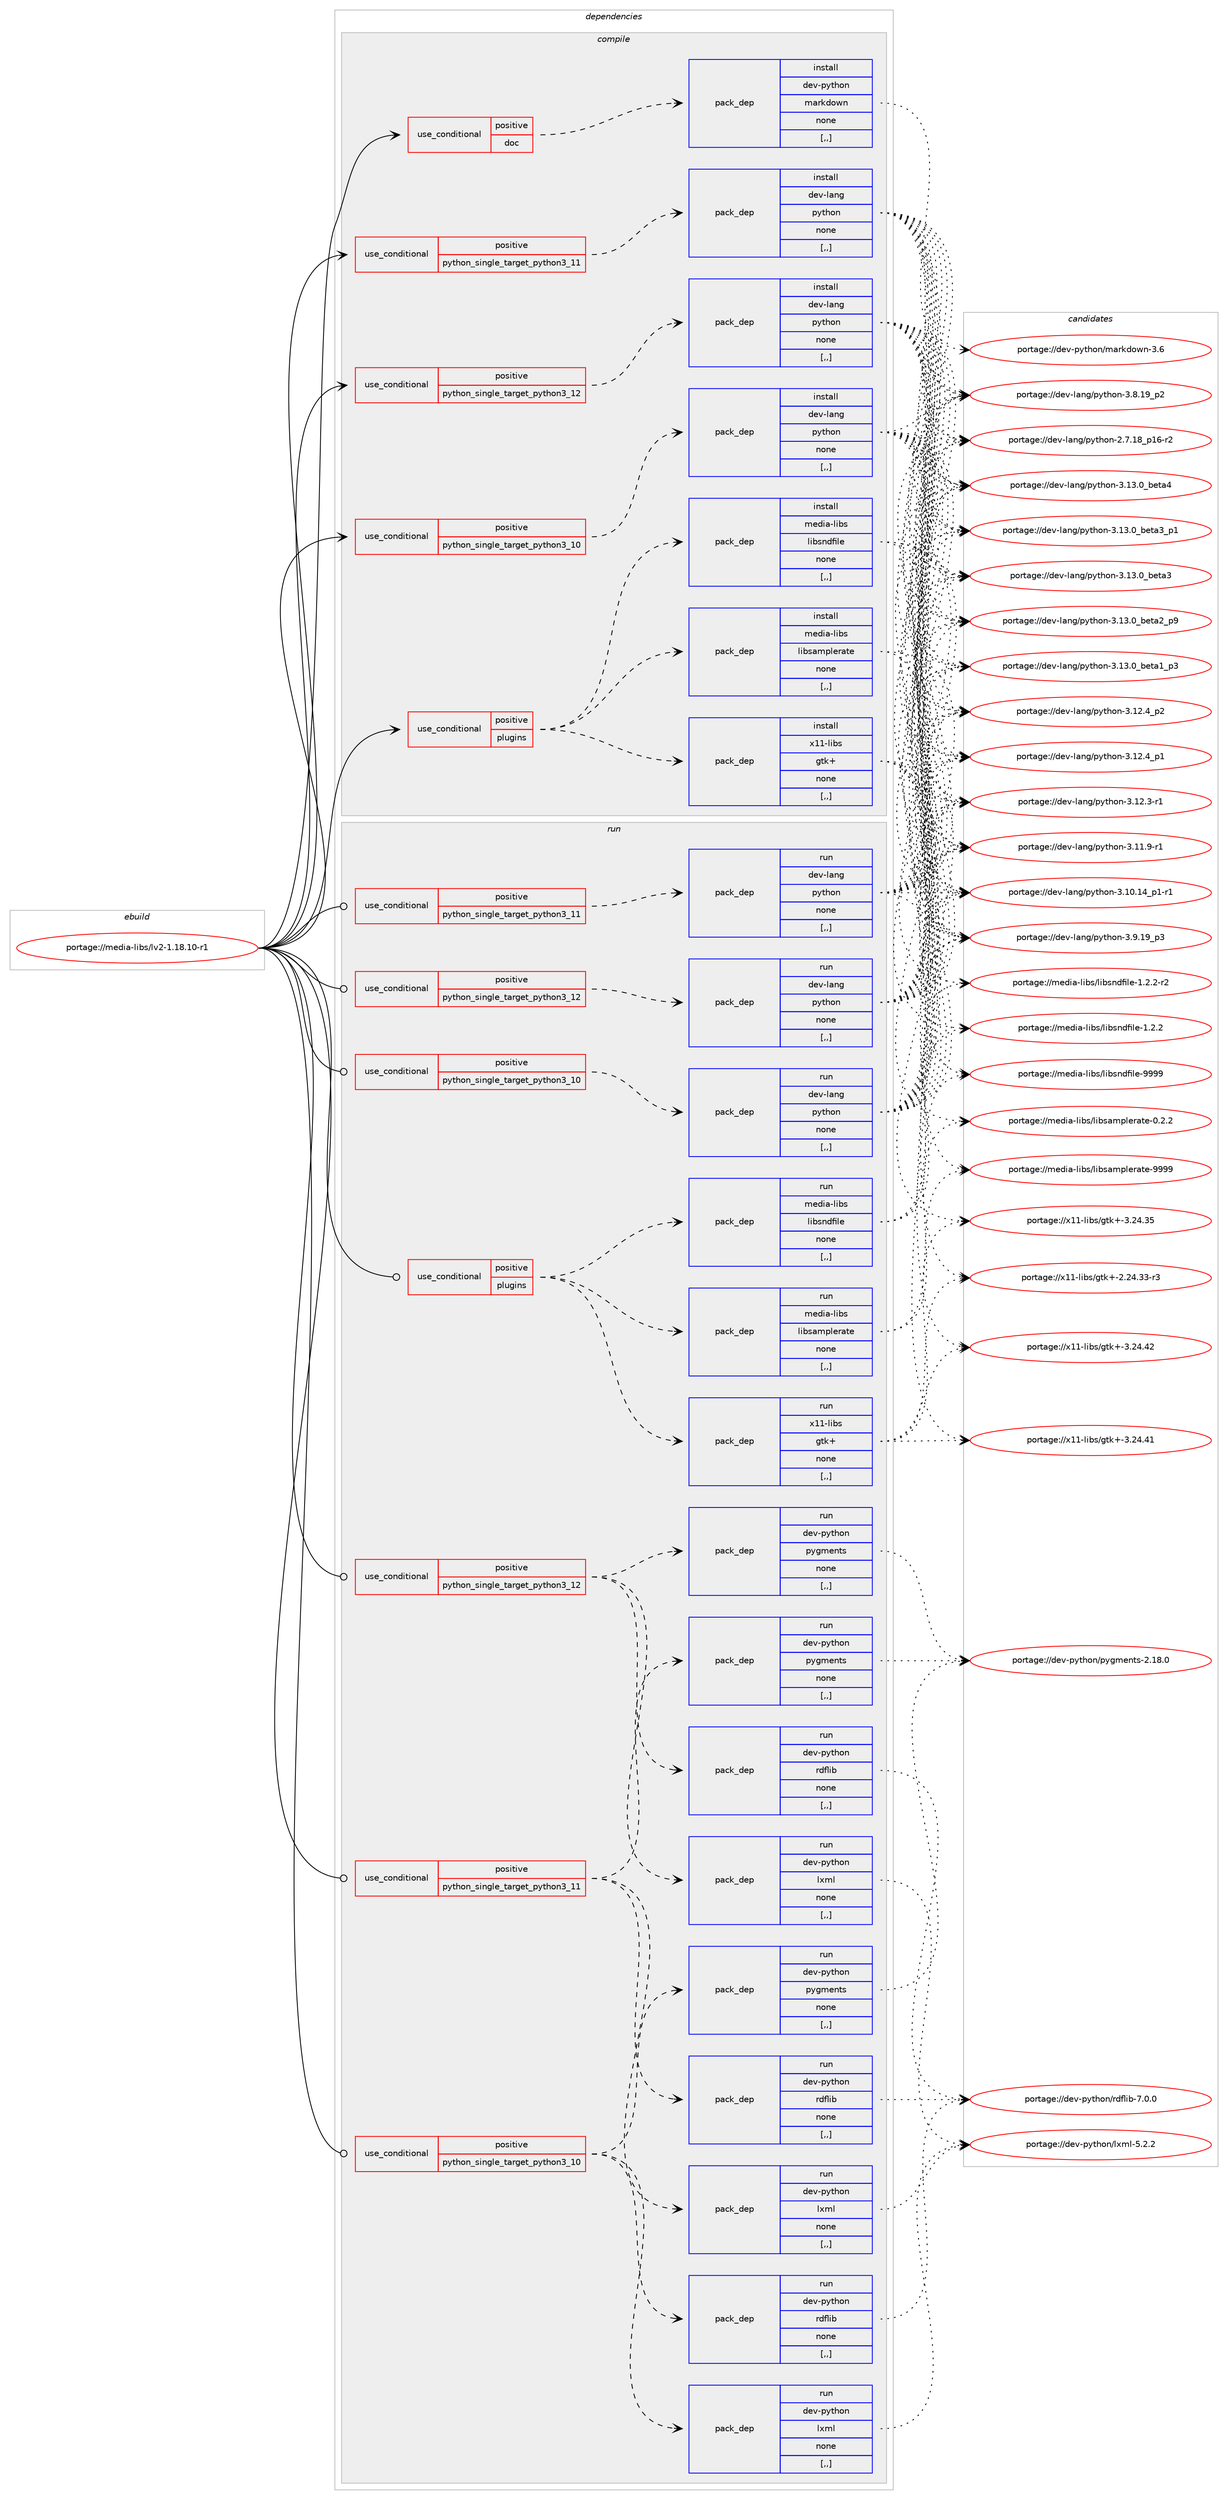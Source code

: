 digraph prolog {

# *************
# Graph options
# *************

newrank=true;
concentrate=true;
compound=true;
graph [rankdir=LR,fontname=Helvetica,fontsize=10,ranksep=1.5];#, ranksep=2.5, nodesep=0.2];
edge  [arrowhead=vee];
node  [fontname=Helvetica,fontsize=10];

# **********
# The ebuild
# **********

subgraph cluster_leftcol {
color=gray;
label=<<i>ebuild</i>>;
id [label="portage://media-libs/lv2-1.18.10-r1", color=red, width=4, href="../media-libs/lv2-1.18.10-r1.svg"];
}

# ****************
# The dependencies
# ****************

subgraph cluster_midcol {
color=gray;
label=<<i>dependencies</i>>;
subgraph cluster_compile {
fillcolor="#eeeeee";
style=filled;
label=<<i>compile</i>>;
subgraph cond76411 {
dependency302058 [label=<<TABLE BORDER="0" CELLBORDER="1" CELLSPACING="0" CELLPADDING="4"><TR><TD ROWSPAN="3" CELLPADDING="10">use_conditional</TD></TR><TR><TD>positive</TD></TR><TR><TD>doc</TD></TR></TABLE>>, shape=none, color=red];
subgraph pack223282 {
dependency302059 [label=<<TABLE BORDER="0" CELLBORDER="1" CELLSPACING="0" CELLPADDING="4" WIDTH="220"><TR><TD ROWSPAN="6" CELLPADDING="30">pack_dep</TD></TR><TR><TD WIDTH="110">install</TD></TR><TR><TD>dev-python</TD></TR><TR><TD>markdown</TD></TR><TR><TD>none</TD></TR><TR><TD>[,,]</TD></TR></TABLE>>, shape=none, color=blue];
}
dependency302058:e -> dependency302059:w [weight=20,style="dashed",arrowhead="vee"];
}
id:e -> dependency302058:w [weight=20,style="solid",arrowhead="vee"];
subgraph cond76412 {
dependency302060 [label=<<TABLE BORDER="0" CELLBORDER="1" CELLSPACING="0" CELLPADDING="4"><TR><TD ROWSPAN="3" CELLPADDING="10">use_conditional</TD></TR><TR><TD>positive</TD></TR><TR><TD>plugins</TD></TR></TABLE>>, shape=none, color=red];
subgraph pack223283 {
dependency302061 [label=<<TABLE BORDER="0" CELLBORDER="1" CELLSPACING="0" CELLPADDING="4" WIDTH="220"><TR><TD ROWSPAN="6" CELLPADDING="30">pack_dep</TD></TR><TR><TD WIDTH="110">install</TD></TR><TR><TD>media-libs</TD></TR><TR><TD>libsamplerate</TD></TR><TR><TD>none</TD></TR><TR><TD>[,,]</TD></TR></TABLE>>, shape=none, color=blue];
}
dependency302060:e -> dependency302061:w [weight=20,style="dashed",arrowhead="vee"];
subgraph pack223284 {
dependency302062 [label=<<TABLE BORDER="0" CELLBORDER="1" CELLSPACING="0" CELLPADDING="4" WIDTH="220"><TR><TD ROWSPAN="6" CELLPADDING="30">pack_dep</TD></TR><TR><TD WIDTH="110">install</TD></TR><TR><TD>media-libs</TD></TR><TR><TD>libsndfile</TD></TR><TR><TD>none</TD></TR><TR><TD>[,,]</TD></TR></TABLE>>, shape=none, color=blue];
}
dependency302060:e -> dependency302062:w [weight=20,style="dashed",arrowhead="vee"];
subgraph pack223285 {
dependency302063 [label=<<TABLE BORDER="0" CELLBORDER="1" CELLSPACING="0" CELLPADDING="4" WIDTH="220"><TR><TD ROWSPAN="6" CELLPADDING="30">pack_dep</TD></TR><TR><TD WIDTH="110">install</TD></TR><TR><TD>x11-libs</TD></TR><TR><TD>gtk+</TD></TR><TR><TD>none</TD></TR><TR><TD>[,,]</TD></TR></TABLE>>, shape=none, color=blue];
}
dependency302060:e -> dependency302063:w [weight=20,style="dashed",arrowhead="vee"];
}
id:e -> dependency302060:w [weight=20,style="solid",arrowhead="vee"];
subgraph cond76413 {
dependency302064 [label=<<TABLE BORDER="0" CELLBORDER="1" CELLSPACING="0" CELLPADDING="4"><TR><TD ROWSPAN="3" CELLPADDING="10">use_conditional</TD></TR><TR><TD>positive</TD></TR><TR><TD>python_single_target_python3_10</TD></TR></TABLE>>, shape=none, color=red];
subgraph pack223286 {
dependency302065 [label=<<TABLE BORDER="0" CELLBORDER="1" CELLSPACING="0" CELLPADDING="4" WIDTH="220"><TR><TD ROWSPAN="6" CELLPADDING="30">pack_dep</TD></TR><TR><TD WIDTH="110">install</TD></TR><TR><TD>dev-lang</TD></TR><TR><TD>python</TD></TR><TR><TD>none</TD></TR><TR><TD>[,,]</TD></TR></TABLE>>, shape=none, color=blue];
}
dependency302064:e -> dependency302065:w [weight=20,style="dashed",arrowhead="vee"];
}
id:e -> dependency302064:w [weight=20,style="solid",arrowhead="vee"];
subgraph cond76414 {
dependency302066 [label=<<TABLE BORDER="0" CELLBORDER="1" CELLSPACING="0" CELLPADDING="4"><TR><TD ROWSPAN="3" CELLPADDING="10">use_conditional</TD></TR><TR><TD>positive</TD></TR><TR><TD>python_single_target_python3_11</TD></TR></TABLE>>, shape=none, color=red];
subgraph pack223287 {
dependency302067 [label=<<TABLE BORDER="0" CELLBORDER="1" CELLSPACING="0" CELLPADDING="4" WIDTH="220"><TR><TD ROWSPAN="6" CELLPADDING="30">pack_dep</TD></TR><TR><TD WIDTH="110">install</TD></TR><TR><TD>dev-lang</TD></TR><TR><TD>python</TD></TR><TR><TD>none</TD></TR><TR><TD>[,,]</TD></TR></TABLE>>, shape=none, color=blue];
}
dependency302066:e -> dependency302067:w [weight=20,style="dashed",arrowhead="vee"];
}
id:e -> dependency302066:w [weight=20,style="solid",arrowhead="vee"];
subgraph cond76415 {
dependency302068 [label=<<TABLE BORDER="0" CELLBORDER="1" CELLSPACING="0" CELLPADDING="4"><TR><TD ROWSPAN="3" CELLPADDING="10">use_conditional</TD></TR><TR><TD>positive</TD></TR><TR><TD>python_single_target_python3_12</TD></TR></TABLE>>, shape=none, color=red];
subgraph pack223288 {
dependency302069 [label=<<TABLE BORDER="0" CELLBORDER="1" CELLSPACING="0" CELLPADDING="4" WIDTH="220"><TR><TD ROWSPAN="6" CELLPADDING="30">pack_dep</TD></TR><TR><TD WIDTH="110">install</TD></TR><TR><TD>dev-lang</TD></TR><TR><TD>python</TD></TR><TR><TD>none</TD></TR><TR><TD>[,,]</TD></TR></TABLE>>, shape=none, color=blue];
}
dependency302068:e -> dependency302069:w [weight=20,style="dashed",arrowhead="vee"];
}
id:e -> dependency302068:w [weight=20,style="solid",arrowhead="vee"];
}
subgraph cluster_compileandrun {
fillcolor="#eeeeee";
style=filled;
label=<<i>compile and run</i>>;
}
subgraph cluster_run {
fillcolor="#eeeeee";
style=filled;
label=<<i>run</i>>;
subgraph cond76416 {
dependency302070 [label=<<TABLE BORDER="0" CELLBORDER="1" CELLSPACING="0" CELLPADDING="4"><TR><TD ROWSPAN="3" CELLPADDING="10">use_conditional</TD></TR><TR><TD>positive</TD></TR><TR><TD>plugins</TD></TR></TABLE>>, shape=none, color=red];
subgraph pack223289 {
dependency302071 [label=<<TABLE BORDER="0" CELLBORDER="1" CELLSPACING="0" CELLPADDING="4" WIDTH="220"><TR><TD ROWSPAN="6" CELLPADDING="30">pack_dep</TD></TR><TR><TD WIDTH="110">run</TD></TR><TR><TD>media-libs</TD></TR><TR><TD>libsamplerate</TD></TR><TR><TD>none</TD></TR><TR><TD>[,,]</TD></TR></TABLE>>, shape=none, color=blue];
}
dependency302070:e -> dependency302071:w [weight=20,style="dashed",arrowhead="vee"];
subgraph pack223290 {
dependency302072 [label=<<TABLE BORDER="0" CELLBORDER="1" CELLSPACING="0" CELLPADDING="4" WIDTH="220"><TR><TD ROWSPAN="6" CELLPADDING="30">pack_dep</TD></TR><TR><TD WIDTH="110">run</TD></TR><TR><TD>media-libs</TD></TR><TR><TD>libsndfile</TD></TR><TR><TD>none</TD></TR><TR><TD>[,,]</TD></TR></TABLE>>, shape=none, color=blue];
}
dependency302070:e -> dependency302072:w [weight=20,style="dashed",arrowhead="vee"];
subgraph pack223291 {
dependency302073 [label=<<TABLE BORDER="0" CELLBORDER="1" CELLSPACING="0" CELLPADDING="4" WIDTH="220"><TR><TD ROWSPAN="6" CELLPADDING="30">pack_dep</TD></TR><TR><TD WIDTH="110">run</TD></TR><TR><TD>x11-libs</TD></TR><TR><TD>gtk+</TD></TR><TR><TD>none</TD></TR><TR><TD>[,,]</TD></TR></TABLE>>, shape=none, color=blue];
}
dependency302070:e -> dependency302073:w [weight=20,style="dashed",arrowhead="vee"];
}
id:e -> dependency302070:w [weight=20,style="solid",arrowhead="odot"];
subgraph cond76417 {
dependency302074 [label=<<TABLE BORDER="0" CELLBORDER="1" CELLSPACING="0" CELLPADDING="4"><TR><TD ROWSPAN="3" CELLPADDING="10">use_conditional</TD></TR><TR><TD>positive</TD></TR><TR><TD>python_single_target_python3_10</TD></TR></TABLE>>, shape=none, color=red];
subgraph pack223292 {
dependency302075 [label=<<TABLE BORDER="0" CELLBORDER="1" CELLSPACING="0" CELLPADDING="4" WIDTH="220"><TR><TD ROWSPAN="6" CELLPADDING="30">pack_dep</TD></TR><TR><TD WIDTH="110">run</TD></TR><TR><TD>dev-lang</TD></TR><TR><TD>python</TD></TR><TR><TD>none</TD></TR><TR><TD>[,,]</TD></TR></TABLE>>, shape=none, color=blue];
}
dependency302074:e -> dependency302075:w [weight=20,style="dashed",arrowhead="vee"];
}
id:e -> dependency302074:w [weight=20,style="solid",arrowhead="odot"];
subgraph cond76418 {
dependency302076 [label=<<TABLE BORDER="0" CELLBORDER="1" CELLSPACING="0" CELLPADDING="4"><TR><TD ROWSPAN="3" CELLPADDING="10">use_conditional</TD></TR><TR><TD>positive</TD></TR><TR><TD>python_single_target_python3_10</TD></TR></TABLE>>, shape=none, color=red];
subgraph pack223293 {
dependency302077 [label=<<TABLE BORDER="0" CELLBORDER="1" CELLSPACING="0" CELLPADDING="4" WIDTH="220"><TR><TD ROWSPAN="6" CELLPADDING="30">pack_dep</TD></TR><TR><TD WIDTH="110">run</TD></TR><TR><TD>dev-python</TD></TR><TR><TD>lxml</TD></TR><TR><TD>none</TD></TR><TR><TD>[,,]</TD></TR></TABLE>>, shape=none, color=blue];
}
dependency302076:e -> dependency302077:w [weight=20,style="dashed",arrowhead="vee"];
subgraph pack223294 {
dependency302078 [label=<<TABLE BORDER="0" CELLBORDER="1" CELLSPACING="0" CELLPADDING="4" WIDTH="220"><TR><TD ROWSPAN="6" CELLPADDING="30">pack_dep</TD></TR><TR><TD WIDTH="110">run</TD></TR><TR><TD>dev-python</TD></TR><TR><TD>pygments</TD></TR><TR><TD>none</TD></TR><TR><TD>[,,]</TD></TR></TABLE>>, shape=none, color=blue];
}
dependency302076:e -> dependency302078:w [weight=20,style="dashed",arrowhead="vee"];
subgraph pack223295 {
dependency302079 [label=<<TABLE BORDER="0" CELLBORDER="1" CELLSPACING="0" CELLPADDING="4" WIDTH="220"><TR><TD ROWSPAN="6" CELLPADDING="30">pack_dep</TD></TR><TR><TD WIDTH="110">run</TD></TR><TR><TD>dev-python</TD></TR><TR><TD>rdflib</TD></TR><TR><TD>none</TD></TR><TR><TD>[,,]</TD></TR></TABLE>>, shape=none, color=blue];
}
dependency302076:e -> dependency302079:w [weight=20,style="dashed",arrowhead="vee"];
}
id:e -> dependency302076:w [weight=20,style="solid",arrowhead="odot"];
subgraph cond76419 {
dependency302080 [label=<<TABLE BORDER="0" CELLBORDER="1" CELLSPACING="0" CELLPADDING="4"><TR><TD ROWSPAN="3" CELLPADDING="10">use_conditional</TD></TR><TR><TD>positive</TD></TR><TR><TD>python_single_target_python3_11</TD></TR></TABLE>>, shape=none, color=red];
subgraph pack223296 {
dependency302081 [label=<<TABLE BORDER="0" CELLBORDER="1" CELLSPACING="0" CELLPADDING="4" WIDTH="220"><TR><TD ROWSPAN="6" CELLPADDING="30">pack_dep</TD></TR><TR><TD WIDTH="110">run</TD></TR><TR><TD>dev-lang</TD></TR><TR><TD>python</TD></TR><TR><TD>none</TD></TR><TR><TD>[,,]</TD></TR></TABLE>>, shape=none, color=blue];
}
dependency302080:e -> dependency302081:w [weight=20,style="dashed",arrowhead="vee"];
}
id:e -> dependency302080:w [weight=20,style="solid",arrowhead="odot"];
subgraph cond76420 {
dependency302082 [label=<<TABLE BORDER="0" CELLBORDER="1" CELLSPACING="0" CELLPADDING="4"><TR><TD ROWSPAN="3" CELLPADDING="10">use_conditional</TD></TR><TR><TD>positive</TD></TR><TR><TD>python_single_target_python3_11</TD></TR></TABLE>>, shape=none, color=red];
subgraph pack223297 {
dependency302083 [label=<<TABLE BORDER="0" CELLBORDER="1" CELLSPACING="0" CELLPADDING="4" WIDTH="220"><TR><TD ROWSPAN="6" CELLPADDING="30">pack_dep</TD></TR><TR><TD WIDTH="110">run</TD></TR><TR><TD>dev-python</TD></TR><TR><TD>lxml</TD></TR><TR><TD>none</TD></TR><TR><TD>[,,]</TD></TR></TABLE>>, shape=none, color=blue];
}
dependency302082:e -> dependency302083:w [weight=20,style="dashed",arrowhead="vee"];
subgraph pack223298 {
dependency302084 [label=<<TABLE BORDER="0" CELLBORDER="1" CELLSPACING="0" CELLPADDING="4" WIDTH="220"><TR><TD ROWSPAN="6" CELLPADDING="30">pack_dep</TD></TR><TR><TD WIDTH="110">run</TD></TR><TR><TD>dev-python</TD></TR><TR><TD>pygments</TD></TR><TR><TD>none</TD></TR><TR><TD>[,,]</TD></TR></TABLE>>, shape=none, color=blue];
}
dependency302082:e -> dependency302084:w [weight=20,style="dashed",arrowhead="vee"];
subgraph pack223299 {
dependency302085 [label=<<TABLE BORDER="0" CELLBORDER="1" CELLSPACING="0" CELLPADDING="4" WIDTH="220"><TR><TD ROWSPAN="6" CELLPADDING="30">pack_dep</TD></TR><TR><TD WIDTH="110">run</TD></TR><TR><TD>dev-python</TD></TR><TR><TD>rdflib</TD></TR><TR><TD>none</TD></TR><TR><TD>[,,]</TD></TR></TABLE>>, shape=none, color=blue];
}
dependency302082:e -> dependency302085:w [weight=20,style="dashed",arrowhead="vee"];
}
id:e -> dependency302082:w [weight=20,style="solid",arrowhead="odot"];
subgraph cond76421 {
dependency302086 [label=<<TABLE BORDER="0" CELLBORDER="1" CELLSPACING="0" CELLPADDING="4"><TR><TD ROWSPAN="3" CELLPADDING="10">use_conditional</TD></TR><TR><TD>positive</TD></TR><TR><TD>python_single_target_python3_12</TD></TR></TABLE>>, shape=none, color=red];
subgraph pack223300 {
dependency302087 [label=<<TABLE BORDER="0" CELLBORDER="1" CELLSPACING="0" CELLPADDING="4" WIDTH="220"><TR><TD ROWSPAN="6" CELLPADDING="30">pack_dep</TD></TR><TR><TD WIDTH="110">run</TD></TR><TR><TD>dev-lang</TD></TR><TR><TD>python</TD></TR><TR><TD>none</TD></TR><TR><TD>[,,]</TD></TR></TABLE>>, shape=none, color=blue];
}
dependency302086:e -> dependency302087:w [weight=20,style="dashed",arrowhead="vee"];
}
id:e -> dependency302086:w [weight=20,style="solid",arrowhead="odot"];
subgraph cond76422 {
dependency302088 [label=<<TABLE BORDER="0" CELLBORDER="1" CELLSPACING="0" CELLPADDING="4"><TR><TD ROWSPAN="3" CELLPADDING="10">use_conditional</TD></TR><TR><TD>positive</TD></TR><TR><TD>python_single_target_python3_12</TD></TR></TABLE>>, shape=none, color=red];
subgraph pack223301 {
dependency302089 [label=<<TABLE BORDER="0" CELLBORDER="1" CELLSPACING="0" CELLPADDING="4" WIDTH="220"><TR><TD ROWSPAN="6" CELLPADDING="30">pack_dep</TD></TR><TR><TD WIDTH="110">run</TD></TR><TR><TD>dev-python</TD></TR><TR><TD>lxml</TD></TR><TR><TD>none</TD></TR><TR><TD>[,,]</TD></TR></TABLE>>, shape=none, color=blue];
}
dependency302088:e -> dependency302089:w [weight=20,style="dashed",arrowhead="vee"];
subgraph pack223302 {
dependency302090 [label=<<TABLE BORDER="0" CELLBORDER="1" CELLSPACING="0" CELLPADDING="4" WIDTH="220"><TR><TD ROWSPAN="6" CELLPADDING="30">pack_dep</TD></TR><TR><TD WIDTH="110">run</TD></TR><TR><TD>dev-python</TD></TR><TR><TD>pygments</TD></TR><TR><TD>none</TD></TR><TR><TD>[,,]</TD></TR></TABLE>>, shape=none, color=blue];
}
dependency302088:e -> dependency302090:w [weight=20,style="dashed",arrowhead="vee"];
subgraph pack223303 {
dependency302091 [label=<<TABLE BORDER="0" CELLBORDER="1" CELLSPACING="0" CELLPADDING="4" WIDTH="220"><TR><TD ROWSPAN="6" CELLPADDING="30">pack_dep</TD></TR><TR><TD WIDTH="110">run</TD></TR><TR><TD>dev-python</TD></TR><TR><TD>rdflib</TD></TR><TR><TD>none</TD></TR><TR><TD>[,,]</TD></TR></TABLE>>, shape=none, color=blue];
}
dependency302088:e -> dependency302091:w [weight=20,style="dashed",arrowhead="vee"];
}
id:e -> dependency302088:w [weight=20,style="solid",arrowhead="odot"];
}
}

# **************
# The candidates
# **************

subgraph cluster_choices {
rank=same;
color=gray;
label=<<i>candidates</i>>;

subgraph choice223282 {
color=black;
nodesep=1;
choice10010111845112121116104111110471099711410710011111911045514654 [label="portage://dev-python/markdown-3.6", color=red, width=4,href="../dev-python/markdown-3.6.svg"];
dependency302059:e -> choice10010111845112121116104111110471099711410710011111911045514654:w [style=dotted,weight="100"];
}
subgraph choice223283 {
color=black;
nodesep=1;
choice109101100105974510810598115471081059811597109112108101114971161014557575757 [label="portage://media-libs/libsamplerate-9999", color=red, width=4,href="../media-libs/libsamplerate-9999.svg"];
choice10910110010597451081059811547108105981159710911210810111497116101454846504650 [label="portage://media-libs/libsamplerate-0.2.2", color=red, width=4,href="../media-libs/libsamplerate-0.2.2.svg"];
dependency302061:e -> choice109101100105974510810598115471081059811597109112108101114971161014557575757:w [style=dotted,weight="100"];
dependency302061:e -> choice10910110010597451081059811547108105981159710911210810111497116101454846504650:w [style=dotted,weight="100"];
}
subgraph choice223284 {
color=black;
nodesep=1;
choice10910110010597451081059811547108105981151101001021051081014557575757 [label="portage://media-libs/libsndfile-9999", color=red, width=4,href="../media-libs/libsndfile-9999.svg"];
choice10910110010597451081059811547108105981151101001021051081014549465046504511450 [label="portage://media-libs/libsndfile-1.2.2-r2", color=red, width=4,href="../media-libs/libsndfile-1.2.2-r2.svg"];
choice1091011001059745108105981154710810598115110100102105108101454946504650 [label="portage://media-libs/libsndfile-1.2.2", color=red, width=4,href="../media-libs/libsndfile-1.2.2.svg"];
dependency302062:e -> choice10910110010597451081059811547108105981151101001021051081014557575757:w [style=dotted,weight="100"];
dependency302062:e -> choice10910110010597451081059811547108105981151101001021051081014549465046504511450:w [style=dotted,weight="100"];
dependency302062:e -> choice1091011001059745108105981154710810598115110100102105108101454946504650:w [style=dotted,weight="100"];
}
subgraph choice223285 {
color=black;
nodesep=1;
choice1204949451081059811547103116107434551465052465250 [label="portage://x11-libs/gtk+-3.24.42", color=red, width=4,href="../x11-libs/gtk+-3.24.42.svg"];
choice1204949451081059811547103116107434551465052465249 [label="portage://x11-libs/gtk+-3.24.41", color=red, width=4,href="../x11-libs/gtk+-3.24.41.svg"];
choice1204949451081059811547103116107434551465052465153 [label="portage://x11-libs/gtk+-3.24.35", color=red, width=4,href="../x11-libs/gtk+-3.24.35.svg"];
choice12049494510810598115471031161074345504650524651514511451 [label="portage://x11-libs/gtk+-2.24.33-r3", color=red, width=4,href="../x11-libs/gtk+-2.24.33-r3.svg"];
dependency302063:e -> choice1204949451081059811547103116107434551465052465250:w [style=dotted,weight="100"];
dependency302063:e -> choice1204949451081059811547103116107434551465052465249:w [style=dotted,weight="100"];
dependency302063:e -> choice1204949451081059811547103116107434551465052465153:w [style=dotted,weight="100"];
dependency302063:e -> choice12049494510810598115471031161074345504650524651514511451:w [style=dotted,weight="100"];
}
subgraph choice223286 {
color=black;
nodesep=1;
choice1001011184510897110103471121211161041111104551464951464895981011169752 [label="portage://dev-lang/python-3.13.0_beta4", color=red, width=4,href="../dev-lang/python-3.13.0_beta4.svg"];
choice10010111845108971101034711212111610411111045514649514648959810111697519511249 [label="portage://dev-lang/python-3.13.0_beta3_p1", color=red, width=4,href="../dev-lang/python-3.13.0_beta3_p1.svg"];
choice1001011184510897110103471121211161041111104551464951464895981011169751 [label="portage://dev-lang/python-3.13.0_beta3", color=red, width=4,href="../dev-lang/python-3.13.0_beta3.svg"];
choice10010111845108971101034711212111610411111045514649514648959810111697509511257 [label="portage://dev-lang/python-3.13.0_beta2_p9", color=red, width=4,href="../dev-lang/python-3.13.0_beta2_p9.svg"];
choice10010111845108971101034711212111610411111045514649514648959810111697499511251 [label="portage://dev-lang/python-3.13.0_beta1_p3", color=red, width=4,href="../dev-lang/python-3.13.0_beta1_p3.svg"];
choice100101118451089711010347112121116104111110455146495046529511250 [label="portage://dev-lang/python-3.12.4_p2", color=red, width=4,href="../dev-lang/python-3.12.4_p2.svg"];
choice100101118451089711010347112121116104111110455146495046529511249 [label="portage://dev-lang/python-3.12.4_p1", color=red, width=4,href="../dev-lang/python-3.12.4_p1.svg"];
choice100101118451089711010347112121116104111110455146495046514511449 [label="portage://dev-lang/python-3.12.3-r1", color=red, width=4,href="../dev-lang/python-3.12.3-r1.svg"];
choice100101118451089711010347112121116104111110455146494946574511449 [label="portage://dev-lang/python-3.11.9-r1", color=red, width=4,href="../dev-lang/python-3.11.9-r1.svg"];
choice100101118451089711010347112121116104111110455146494846495295112494511449 [label="portage://dev-lang/python-3.10.14_p1-r1", color=red, width=4,href="../dev-lang/python-3.10.14_p1-r1.svg"];
choice100101118451089711010347112121116104111110455146574649579511251 [label="portage://dev-lang/python-3.9.19_p3", color=red, width=4,href="../dev-lang/python-3.9.19_p3.svg"];
choice100101118451089711010347112121116104111110455146564649579511250 [label="portage://dev-lang/python-3.8.19_p2", color=red, width=4,href="../dev-lang/python-3.8.19_p2.svg"];
choice100101118451089711010347112121116104111110455046554649569511249544511450 [label="portage://dev-lang/python-2.7.18_p16-r2", color=red, width=4,href="../dev-lang/python-2.7.18_p16-r2.svg"];
dependency302065:e -> choice1001011184510897110103471121211161041111104551464951464895981011169752:w [style=dotted,weight="100"];
dependency302065:e -> choice10010111845108971101034711212111610411111045514649514648959810111697519511249:w [style=dotted,weight="100"];
dependency302065:e -> choice1001011184510897110103471121211161041111104551464951464895981011169751:w [style=dotted,weight="100"];
dependency302065:e -> choice10010111845108971101034711212111610411111045514649514648959810111697509511257:w [style=dotted,weight="100"];
dependency302065:e -> choice10010111845108971101034711212111610411111045514649514648959810111697499511251:w [style=dotted,weight="100"];
dependency302065:e -> choice100101118451089711010347112121116104111110455146495046529511250:w [style=dotted,weight="100"];
dependency302065:e -> choice100101118451089711010347112121116104111110455146495046529511249:w [style=dotted,weight="100"];
dependency302065:e -> choice100101118451089711010347112121116104111110455146495046514511449:w [style=dotted,weight="100"];
dependency302065:e -> choice100101118451089711010347112121116104111110455146494946574511449:w [style=dotted,weight="100"];
dependency302065:e -> choice100101118451089711010347112121116104111110455146494846495295112494511449:w [style=dotted,weight="100"];
dependency302065:e -> choice100101118451089711010347112121116104111110455146574649579511251:w [style=dotted,weight="100"];
dependency302065:e -> choice100101118451089711010347112121116104111110455146564649579511250:w [style=dotted,weight="100"];
dependency302065:e -> choice100101118451089711010347112121116104111110455046554649569511249544511450:w [style=dotted,weight="100"];
}
subgraph choice223287 {
color=black;
nodesep=1;
choice1001011184510897110103471121211161041111104551464951464895981011169752 [label="portage://dev-lang/python-3.13.0_beta4", color=red, width=4,href="../dev-lang/python-3.13.0_beta4.svg"];
choice10010111845108971101034711212111610411111045514649514648959810111697519511249 [label="portage://dev-lang/python-3.13.0_beta3_p1", color=red, width=4,href="../dev-lang/python-3.13.0_beta3_p1.svg"];
choice1001011184510897110103471121211161041111104551464951464895981011169751 [label="portage://dev-lang/python-3.13.0_beta3", color=red, width=4,href="../dev-lang/python-3.13.0_beta3.svg"];
choice10010111845108971101034711212111610411111045514649514648959810111697509511257 [label="portage://dev-lang/python-3.13.0_beta2_p9", color=red, width=4,href="../dev-lang/python-3.13.0_beta2_p9.svg"];
choice10010111845108971101034711212111610411111045514649514648959810111697499511251 [label="portage://dev-lang/python-3.13.0_beta1_p3", color=red, width=4,href="../dev-lang/python-3.13.0_beta1_p3.svg"];
choice100101118451089711010347112121116104111110455146495046529511250 [label="portage://dev-lang/python-3.12.4_p2", color=red, width=4,href="../dev-lang/python-3.12.4_p2.svg"];
choice100101118451089711010347112121116104111110455146495046529511249 [label="portage://dev-lang/python-3.12.4_p1", color=red, width=4,href="../dev-lang/python-3.12.4_p1.svg"];
choice100101118451089711010347112121116104111110455146495046514511449 [label="portage://dev-lang/python-3.12.3-r1", color=red, width=4,href="../dev-lang/python-3.12.3-r1.svg"];
choice100101118451089711010347112121116104111110455146494946574511449 [label="portage://dev-lang/python-3.11.9-r1", color=red, width=4,href="../dev-lang/python-3.11.9-r1.svg"];
choice100101118451089711010347112121116104111110455146494846495295112494511449 [label="portage://dev-lang/python-3.10.14_p1-r1", color=red, width=4,href="../dev-lang/python-3.10.14_p1-r1.svg"];
choice100101118451089711010347112121116104111110455146574649579511251 [label="portage://dev-lang/python-3.9.19_p3", color=red, width=4,href="../dev-lang/python-3.9.19_p3.svg"];
choice100101118451089711010347112121116104111110455146564649579511250 [label="portage://dev-lang/python-3.8.19_p2", color=red, width=4,href="../dev-lang/python-3.8.19_p2.svg"];
choice100101118451089711010347112121116104111110455046554649569511249544511450 [label="portage://dev-lang/python-2.7.18_p16-r2", color=red, width=4,href="../dev-lang/python-2.7.18_p16-r2.svg"];
dependency302067:e -> choice1001011184510897110103471121211161041111104551464951464895981011169752:w [style=dotted,weight="100"];
dependency302067:e -> choice10010111845108971101034711212111610411111045514649514648959810111697519511249:w [style=dotted,weight="100"];
dependency302067:e -> choice1001011184510897110103471121211161041111104551464951464895981011169751:w [style=dotted,weight="100"];
dependency302067:e -> choice10010111845108971101034711212111610411111045514649514648959810111697509511257:w [style=dotted,weight="100"];
dependency302067:e -> choice10010111845108971101034711212111610411111045514649514648959810111697499511251:w [style=dotted,weight="100"];
dependency302067:e -> choice100101118451089711010347112121116104111110455146495046529511250:w [style=dotted,weight="100"];
dependency302067:e -> choice100101118451089711010347112121116104111110455146495046529511249:w [style=dotted,weight="100"];
dependency302067:e -> choice100101118451089711010347112121116104111110455146495046514511449:w [style=dotted,weight="100"];
dependency302067:e -> choice100101118451089711010347112121116104111110455146494946574511449:w [style=dotted,weight="100"];
dependency302067:e -> choice100101118451089711010347112121116104111110455146494846495295112494511449:w [style=dotted,weight="100"];
dependency302067:e -> choice100101118451089711010347112121116104111110455146574649579511251:w [style=dotted,weight="100"];
dependency302067:e -> choice100101118451089711010347112121116104111110455146564649579511250:w [style=dotted,weight="100"];
dependency302067:e -> choice100101118451089711010347112121116104111110455046554649569511249544511450:w [style=dotted,weight="100"];
}
subgraph choice223288 {
color=black;
nodesep=1;
choice1001011184510897110103471121211161041111104551464951464895981011169752 [label="portage://dev-lang/python-3.13.0_beta4", color=red, width=4,href="../dev-lang/python-3.13.0_beta4.svg"];
choice10010111845108971101034711212111610411111045514649514648959810111697519511249 [label="portage://dev-lang/python-3.13.0_beta3_p1", color=red, width=4,href="../dev-lang/python-3.13.0_beta3_p1.svg"];
choice1001011184510897110103471121211161041111104551464951464895981011169751 [label="portage://dev-lang/python-3.13.0_beta3", color=red, width=4,href="../dev-lang/python-3.13.0_beta3.svg"];
choice10010111845108971101034711212111610411111045514649514648959810111697509511257 [label="portage://dev-lang/python-3.13.0_beta2_p9", color=red, width=4,href="../dev-lang/python-3.13.0_beta2_p9.svg"];
choice10010111845108971101034711212111610411111045514649514648959810111697499511251 [label="portage://dev-lang/python-3.13.0_beta1_p3", color=red, width=4,href="../dev-lang/python-3.13.0_beta1_p3.svg"];
choice100101118451089711010347112121116104111110455146495046529511250 [label="portage://dev-lang/python-3.12.4_p2", color=red, width=4,href="../dev-lang/python-3.12.4_p2.svg"];
choice100101118451089711010347112121116104111110455146495046529511249 [label="portage://dev-lang/python-3.12.4_p1", color=red, width=4,href="../dev-lang/python-3.12.4_p1.svg"];
choice100101118451089711010347112121116104111110455146495046514511449 [label="portage://dev-lang/python-3.12.3-r1", color=red, width=4,href="../dev-lang/python-3.12.3-r1.svg"];
choice100101118451089711010347112121116104111110455146494946574511449 [label="portage://dev-lang/python-3.11.9-r1", color=red, width=4,href="../dev-lang/python-3.11.9-r1.svg"];
choice100101118451089711010347112121116104111110455146494846495295112494511449 [label="portage://dev-lang/python-3.10.14_p1-r1", color=red, width=4,href="../dev-lang/python-3.10.14_p1-r1.svg"];
choice100101118451089711010347112121116104111110455146574649579511251 [label="portage://dev-lang/python-3.9.19_p3", color=red, width=4,href="../dev-lang/python-3.9.19_p3.svg"];
choice100101118451089711010347112121116104111110455146564649579511250 [label="portage://dev-lang/python-3.8.19_p2", color=red, width=4,href="../dev-lang/python-3.8.19_p2.svg"];
choice100101118451089711010347112121116104111110455046554649569511249544511450 [label="portage://dev-lang/python-2.7.18_p16-r2", color=red, width=4,href="../dev-lang/python-2.7.18_p16-r2.svg"];
dependency302069:e -> choice1001011184510897110103471121211161041111104551464951464895981011169752:w [style=dotted,weight="100"];
dependency302069:e -> choice10010111845108971101034711212111610411111045514649514648959810111697519511249:w [style=dotted,weight="100"];
dependency302069:e -> choice1001011184510897110103471121211161041111104551464951464895981011169751:w [style=dotted,weight="100"];
dependency302069:e -> choice10010111845108971101034711212111610411111045514649514648959810111697509511257:w [style=dotted,weight="100"];
dependency302069:e -> choice10010111845108971101034711212111610411111045514649514648959810111697499511251:w [style=dotted,weight="100"];
dependency302069:e -> choice100101118451089711010347112121116104111110455146495046529511250:w [style=dotted,weight="100"];
dependency302069:e -> choice100101118451089711010347112121116104111110455146495046529511249:w [style=dotted,weight="100"];
dependency302069:e -> choice100101118451089711010347112121116104111110455146495046514511449:w [style=dotted,weight="100"];
dependency302069:e -> choice100101118451089711010347112121116104111110455146494946574511449:w [style=dotted,weight="100"];
dependency302069:e -> choice100101118451089711010347112121116104111110455146494846495295112494511449:w [style=dotted,weight="100"];
dependency302069:e -> choice100101118451089711010347112121116104111110455146574649579511251:w [style=dotted,weight="100"];
dependency302069:e -> choice100101118451089711010347112121116104111110455146564649579511250:w [style=dotted,weight="100"];
dependency302069:e -> choice100101118451089711010347112121116104111110455046554649569511249544511450:w [style=dotted,weight="100"];
}
subgraph choice223289 {
color=black;
nodesep=1;
choice109101100105974510810598115471081059811597109112108101114971161014557575757 [label="portage://media-libs/libsamplerate-9999", color=red, width=4,href="../media-libs/libsamplerate-9999.svg"];
choice10910110010597451081059811547108105981159710911210810111497116101454846504650 [label="portage://media-libs/libsamplerate-0.2.2", color=red, width=4,href="../media-libs/libsamplerate-0.2.2.svg"];
dependency302071:e -> choice109101100105974510810598115471081059811597109112108101114971161014557575757:w [style=dotted,weight="100"];
dependency302071:e -> choice10910110010597451081059811547108105981159710911210810111497116101454846504650:w [style=dotted,weight="100"];
}
subgraph choice223290 {
color=black;
nodesep=1;
choice10910110010597451081059811547108105981151101001021051081014557575757 [label="portage://media-libs/libsndfile-9999", color=red, width=4,href="../media-libs/libsndfile-9999.svg"];
choice10910110010597451081059811547108105981151101001021051081014549465046504511450 [label="portage://media-libs/libsndfile-1.2.2-r2", color=red, width=4,href="../media-libs/libsndfile-1.2.2-r2.svg"];
choice1091011001059745108105981154710810598115110100102105108101454946504650 [label="portage://media-libs/libsndfile-1.2.2", color=red, width=4,href="../media-libs/libsndfile-1.2.2.svg"];
dependency302072:e -> choice10910110010597451081059811547108105981151101001021051081014557575757:w [style=dotted,weight="100"];
dependency302072:e -> choice10910110010597451081059811547108105981151101001021051081014549465046504511450:w [style=dotted,weight="100"];
dependency302072:e -> choice1091011001059745108105981154710810598115110100102105108101454946504650:w [style=dotted,weight="100"];
}
subgraph choice223291 {
color=black;
nodesep=1;
choice1204949451081059811547103116107434551465052465250 [label="portage://x11-libs/gtk+-3.24.42", color=red, width=4,href="../x11-libs/gtk+-3.24.42.svg"];
choice1204949451081059811547103116107434551465052465249 [label="portage://x11-libs/gtk+-3.24.41", color=red, width=4,href="../x11-libs/gtk+-3.24.41.svg"];
choice1204949451081059811547103116107434551465052465153 [label="portage://x11-libs/gtk+-3.24.35", color=red, width=4,href="../x11-libs/gtk+-3.24.35.svg"];
choice12049494510810598115471031161074345504650524651514511451 [label="portage://x11-libs/gtk+-2.24.33-r3", color=red, width=4,href="../x11-libs/gtk+-2.24.33-r3.svg"];
dependency302073:e -> choice1204949451081059811547103116107434551465052465250:w [style=dotted,weight="100"];
dependency302073:e -> choice1204949451081059811547103116107434551465052465249:w [style=dotted,weight="100"];
dependency302073:e -> choice1204949451081059811547103116107434551465052465153:w [style=dotted,weight="100"];
dependency302073:e -> choice12049494510810598115471031161074345504650524651514511451:w [style=dotted,weight="100"];
}
subgraph choice223292 {
color=black;
nodesep=1;
choice1001011184510897110103471121211161041111104551464951464895981011169752 [label="portage://dev-lang/python-3.13.0_beta4", color=red, width=4,href="../dev-lang/python-3.13.0_beta4.svg"];
choice10010111845108971101034711212111610411111045514649514648959810111697519511249 [label="portage://dev-lang/python-3.13.0_beta3_p1", color=red, width=4,href="../dev-lang/python-3.13.0_beta3_p1.svg"];
choice1001011184510897110103471121211161041111104551464951464895981011169751 [label="portage://dev-lang/python-3.13.0_beta3", color=red, width=4,href="../dev-lang/python-3.13.0_beta3.svg"];
choice10010111845108971101034711212111610411111045514649514648959810111697509511257 [label="portage://dev-lang/python-3.13.0_beta2_p9", color=red, width=4,href="../dev-lang/python-3.13.0_beta2_p9.svg"];
choice10010111845108971101034711212111610411111045514649514648959810111697499511251 [label="portage://dev-lang/python-3.13.0_beta1_p3", color=red, width=4,href="../dev-lang/python-3.13.0_beta1_p3.svg"];
choice100101118451089711010347112121116104111110455146495046529511250 [label="portage://dev-lang/python-3.12.4_p2", color=red, width=4,href="../dev-lang/python-3.12.4_p2.svg"];
choice100101118451089711010347112121116104111110455146495046529511249 [label="portage://dev-lang/python-3.12.4_p1", color=red, width=4,href="../dev-lang/python-3.12.4_p1.svg"];
choice100101118451089711010347112121116104111110455146495046514511449 [label="portage://dev-lang/python-3.12.3-r1", color=red, width=4,href="../dev-lang/python-3.12.3-r1.svg"];
choice100101118451089711010347112121116104111110455146494946574511449 [label="portage://dev-lang/python-3.11.9-r1", color=red, width=4,href="../dev-lang/python-3.11.9-r1.svg"];
choice100101118451089711010347112121116104111110455146494846495295112494511449 [label="portage://dev-lang/python-3.10.14_p1-r1", color=red, width=4,href="../dev-lang/python-3.10.14_p1-r1.svg"];
choice100101118451089711010347112121116104111110455146574649579511251 [label="portage://dev-lang/python-3.9.19_p3", color=red, width=4,href="../dev-lang/python-3.9.19_p3.svg"];
choice100101118451089711010347112121116104111110455146564649579511250 [label="portage://dev-lang/python-3.8.19_p2", color=red, width=4,href="../dev-lang/python-3.8.19_p2.svg"];
choice100101118451089711010347112121116104111110455046554649569511249544511450 [label="portage://dev-lang/python-2.7.18_p16-r2", color=red, width=4,href="../dev-lang/python-2.7.18_p16-r2.svg"];
dependency302075:e -> choice1001011184510897110103471121211161041111104551464951464895981011169752:w [style=dotted,weight="100"];
dependency302075:e -> choice10010111845108971101034711212111610411111045514649514648959810111697519511249:w [style=dotted,weight="100"];
dependency302075:e -> choice1001011184510897110103471121211161041111104551464951464895981011169751:w [style=dotted,weight="100"];
dependency302075:e -> choice10010111845108971101034711212111610411111045514649514648959810111697509511257:w [style=dotted,weight="100"];
dependency302075:e -> choice10010111845108971101034711212111610411111045514649514648959810111697499511251:w [style=dotted,weight="100"];
dependency302075:e -> choice100101118451089711010347112121116104111110455146495046529511250:w [style=dotted,weight="100"];
dependency302075:e -> choice100101118451089711010347112121116104111110455146495046529511249:w [style=dotted,weight="100"];
dependency302075:e -> choice100101118451089711010347112121116104111110455146495046514511449:w [style=dotted,weight="100"];
dependency302075:e -> choice100101118451089711010347112121116104111110455146494946574511449:w [style=dotted,weight="100"];
dependency302075:e -> choice100101118451089711010347112121116104111110455146494846495295112494511449:w [style=dotted,weight="100"];
dependency302075:e -> choice100101118451089711010347112121116104111110455146574649579511251:w [style=dotted,weight="100"];
dependency302075:e -> choice100101118451089711010347112121116104111110455146564649579511250:w [style=dotted,weight="100"];
dependency302075:e -> choice100101118451089711010347112121116104111110455046554649569511249544511450:w [style=dotted,weight="100"];
}
subgraph choice223293 {
color=black;
nodesep=1;
choice1001011184511212111610411111047108120109108455346504650 [label="portage://dev-python/lxml-5.2.2", color=red, width=4,href="../dev-python/lxml-5.2.2.svg"];
dependency302077:e -> choice1001011184511212111610411111047108120109108455346504650:w [style=dotted,weight="100"];
}
subgraph choice223294 {
color=black;
nodesep=1;
choice100101118451121211161041111104711212110310910111011611545504649564648 [label="portage://dev-python/pygments-2.18.0", color=red, width=4,href="../dev-python/pygments-2.18.0.svg"];
dependency302078:e -> choice100101118451121211161041111104711212110310910111011611545504649564648:w [style=dotted,weight="100"];
}
subgraph choice223295 {
color=black;
nodesep=1;
choice100101118451121211161041111104711410010210810598455546484648 [label="portage://dev-python/rdflib-7.0.0", color=red, width=4,href="../dev-python/rdflib-7.0.0.svg"];
dependency302079:e -> choice100101118451121211161041111104711410010210810598455546484648:w [style=dotted,weight="100"];
}
subgraph choice223296 {
color=black;
nodesep=1;
choice1001011184510897110103471121211161041111104551464951464895981011169752 [label="portage://dev-lang/python-3.13.0_beta4", color=red, width=4,href="../dev-lang/python-3.13.0_beta4.svg"];
choice10010111845108971101034711212111610411111045514649514648959810111697519511249 [label="portage://dev-lang/python-3.13.0_beta3_p1", color=red, width=4,href="../dev-lang/python-3.13.0_beta3_p1.svg"];
choice1001011184510897110103471121211161041111104551464951464895981011169751 [label="portage://dev-lang/python-3.13.0_beta3", color=red, width=4,href="../dev-lang/python-3.13.0_beta3.svg"];
choice10010111845108971101034711212111610411111045514649514648959810111697509511257 [label="portage://dev-lang/python-3.13.0_beta2_p9", color=red, width=4,href="../dev-lang/python-3.13.0_beta2_p9.svg"];
choice10010111845108971101034711212111610411111045514649514648959810111697499511251 [label="portage://dev-lang/python-3.13.0_beta1_p3", color=red, width=4,href="../dev-lang/python-3.13.0_beta1_p3.svg"];
choice100101118451089711010347112121116104111110455146495046529511250 [label="portage://dev-lang/python-3.12.4_p2", color=red, width=4,href="../dev-lang/python-3.12.4_p2.svg"];
choice100101118451089711010347112121116104111110455146495046529511249 [label="portage://dev-lang/python-3.12.4_p1", color=red, width=4,href="../dev-lang/python-3.12.4_p1.svg"];
choice100101118451089711010347112121116104111110455146495046514511449 [label="portage://dev-lang/python-3.12.3-r1", color=red, width=4,href="../dev-lang/python-3.12.3-r1.svg"];
choice100101118451089711010347112121116104111110455146494946574511449 [label="portage://dev-lang/python-3.11.9-r1", color=red, width=4,href="../dev-lang/python-3.11.9-r1.svg"];
choice100101118451089711010347112121116104111110455146494846495295112494511449 [label="portage://dev-lang/python-3.10.14_p1-r1", color=red, width=4,href="../dev-lang/python-3.10.14_p1-r1.svg"];
choice100101118451089711010347112121116104111110455146574649579511251 [label="portage://dev-lang/python-3.9.19_p3", color=red, width=4,href="../dev-lang/python-3.9.19_p3.svg"];
choice100101118451089711010347112121116104111110455146564649579511250 [label="portage://dev-lang/python-3.8.19_p2", color=red, width=4,href="../dev-lang/python-3.8.19_p2.svg"];
choice100101118451089711010347112121116104111110455046554649569511249544511450 [label="portage://dev-lang/python-2.7.18_p16-r2", color=red, width=4,href="../dev-lang/python-2.7.18_p16-r2.svg"];
dependency302081:e -> choice1001011184510897110103471121211161041111104551464951464895981011169752:w [style=dotted,weight="100"];
dependency302081:e -> choice10010111845108971101034711212111610411111045514649514648959810111697519511249:w [style=dotted,weight="100"];
dependency302081:e -> choice1001011184510897110103471121211161041111104551464951464895981011169751:w [style=dotted,weight="100"];
dependency302081:e -> choice10010111845108971101034711212111610411111045514649514648959810111697509511257:w [style=dotted,weight="100"];
dependency302081:e -> choice10010111845108971101034711212111610411111045514649514648959810111697499511251:w [style=dotted,weight="100"];
dependency302081:e -> choice100101118451089711010347112121116104111110455146495046529511250:w [style=dotted,weight="100"];
dependency302081:e -> choice100101118451089711010347112121116104111110455146495046529511249:w [style=dotted,weight="100"];
dependency302081:e -> choice100101118451089711010347112121116104111110455146495046514511449:w [style=dotted,weight="100"];
dependency302081:e -> choice100101118451089711010347112121116104111110455146494946574511449:w [style=dotted,weight="100"];
dependency302081:e -> choice100101118451089711010347112121116104111110455146494846495295112494511449:w [style=dotted,weight="100"];
dependency302081:e -> choice100101118451089711010347112121116104111110455146574649579511251:w [style=dotted,weight="100"];
dependency302081:e -> choice100101118451089711010347112121116104111110455146564649579511250:w [style=dotted,weight="100"];
dependency302081:e -> choice100101118451089711010347112121116104111110455046554649569511249544511450:w [style=dotted,weight="100"];
}
subgraph choice223297 {
color=black;
nodesep=1;
choice1001011184511212111610411111047108120109108455346504650 [label="portage://dev-python/lxml-5.2.2", color=red, width=4,href="../dev-python/lxml-5.2.2.svg"];
dependency302083:e -> choice1001011184511212111610411111047108120109108455346504650:w [style=dotted,weight="100"];
}
subgraph choice223298 {
color=black;
nodesep=1;
choice100101118451121211161041111104711212110310910111011611545504649564648 [label="portage://dev-python/pygments-2.18.0", color=red, width=4,href="../dev-python/pygments-2.18.0.svg"];
dependency302084:e -> choice100101118451121211161041111104711212110310910111011611545504649564648:w [style=dotted,weight="100"];
}
subgraph choice223299 {
color=black;
nodesep=1;
choice100101118451121211161041111104711410010210810598455546484648 [label="portage://dev-python/rdflib-7.0.0", color=red, width=4,href="../dev-python/rdflib-7.0.0.svg"];
dependency302085:e -> choice100101118451121211161041111104711410010210810598455546484648:w [style=dotted,weight="100"];
}
subgraph choice223300 {
color=black;
nodesep=1;
choice1001011184510897110103471121211161041111104551464951464895981011169752 [label="portage://dev-lang/python-3.13.0_beta4", color=red, width=4,href="../dev-lang/python-3.13.0_beta4.svg"];
choice10010111845108971101034711212111610411111045514649514648959810111697519511249 [label="portage://dev-lang/python-3.13.0_beta3_p1", color=red, width=4,href="../dev-lang/python-3.13.0_beta3_p1.svg"];
choice1001011184510897110103471121211161041111104551464951464895981011169751 [label="portage://dev-lang/python-3.13.0_beta3", color=red, width=4,href="../dev-lang/python-3.13.0_beta3.svg"];
choice10010111845108971101034711212111610411111045514649514648959810111697509511257 [label="portage://dev-lang/python-3.13.0_beta2_p9", color=red, width=4,href="../dev-lang/python-3.13.0_beta2_p9.svg"];
choice10010111845108971101034711212111610411111045514649514648959810111697499511251 [label="portage://dev-lang/python-3.13.0_beta1_p3", color=red, width=4,href="../dev-lang/python-3.13.0_beta1_p3.svg"];
choice100101118451089711010347112121116104111110455146495046529511250 [label="portage://dev-lang/python-3.12.4_p2", color=red, width=4,href="../dev-lang/python-3.12.4_p2.svg"];
choice100101118451089711010347112121116104111110455146495046529511249 [label="portage://dev-lang/python-3.12.4_p1", color=red, width=4,href="../dev-lang/python-3.12.4_p1.svg"];
choice100101118451089711010347112121116104111110455146495046514511449 [label="portage://dev-lang/python-3.12.3-r1", color=red, width=4,href="../dev-lang/python-3.12.3-r1.svg"];
choice100101118451089711010347112121116104111110455146494946574511449 [label="portage://dev-lang/python-3.11.9-r1", color=red, width=4,href="../dev-lang/python-3.11.9-r1.svg"];
choice100101118451089711010347112121116104111110455146494846495295112494511449 [label="portage://dev-lang/python-3.10.14_p1-r1", color=red, width=4,href="../dev-lang/python-3.10.14_p1-r1.svg"];
choice100101118451089711010347112121116104111110455146574649579511251 [label="portage://dev-lang/python-3.9.19_p3", color=red, width=4,href="../dev-lang/python-3.9.19_p3.svg"];
choice100101118451089711010347112121116104111110455146564649579511250 [label="portage://dev-lang/python-3.8.19_p2", color=red, width=4,href="../dev-lang/python-3.8.19_p2.svg"];
choice100101118451089711010347112121116104111110455046554649569511249544511450 [label="portage://dev-lang/python-2.7.18_p16-r2", color=red, width=4,href="../dev-lang/python-2.7.18_p16-r2.svg"];
dependency302087:e -> choice1001011184510897110103471121211161041111104551464951464895981011169752:w [style=dotted,weight="100"];
dependency302087:e -> choice10010111845108971101034711212111610411111045514649514648959810111697519511249:w [style=dotted,weight="100"];
dependency302087:e -> choice1001011184510897110103471121211161041111104551464951464895981011169751:w [style=dotted,weight="100"];
dependency302087:e -> choice10010111845108971101034711212111610411111045514649514648959810111697509511257:w [style=dotted,weight="100"];
dependency302087:e -> choice10010111845108971101034711212111610411111045514649514648959810111697499511251:w [style=dotted,weight="100"];
dependency302087:e -> choice100101118451089711010347112121116104111110455146495046529511250:w [style=dotted,weight="100"];
dependency302087:e -> choice100101118451089711010347112121116104111110455146495046529511249:w [style=dotted,weight="100"];
dependency302087:e -> choice100101118451089711010347112121116104111110455146495046514511449:w [style=dotted,weight="100"];
dependency302087:e -> choice100101118451089711010347112121116104111110455146494946574511449:w [style=dotted,weight="100"];
dependency302087:e -> choice100101118451089711010347112121116104111110455146494846495295112494511449:w [style=dotted,weight="100"];
dependency302087:e -> choice100101118451089711010347112121116104111110455146574649579511251:w [style=dotted,weight="100"];
dependency302087:e -> choice100101118451089711010347112121116104111110455146564649579511250:w [style=dotted,weight="100"];
dependency302087:e -> choice100101118451089711010347112121116104111110455046554649569511249544511450:w [style=dotted,weight="100"];
}
subgraph choice223301 {
color=black;
nodesep=1;
choice1001011184511212111610411111047108120109108455346504650 [label="portage://dev-python/lxml-5.2.2", color=red, width=4,href="../dev-python/lxml-5.2.2.svg"];
dependency302089:e -> choice1001011184511212111610411111047108120109108455346504650:w [style=dotted,weight="100"];
}
subgraph choice223302 {
color=black;
nodesep=1;
choice100101118451121211161041111104711212110310910111011611545504649564648 [label="portage://dev-python/pygments-2.18.0", color=red, width=4,href="../dev-python/pygments-2.18.0.svg"];
dependency302090:e -> choice100101118451121211161041111104711212110310910111011611545504649564648:w [style=dotted,weight="100"];
}
subgraph choice223303 {
color=black;
nodesep=1;
choice100101118451121211161041111104711410010210810598455546484648 [label="portage://dev-python/rdflib-7.0.0", color=red, width=4,href="../dev-python/rdflib-7.0.0.svg"];
dependency302091:e -> choice100101118451121211161041111104711410010210810598455546484648:w [style=dotted,weight="100"];
}
}

}
